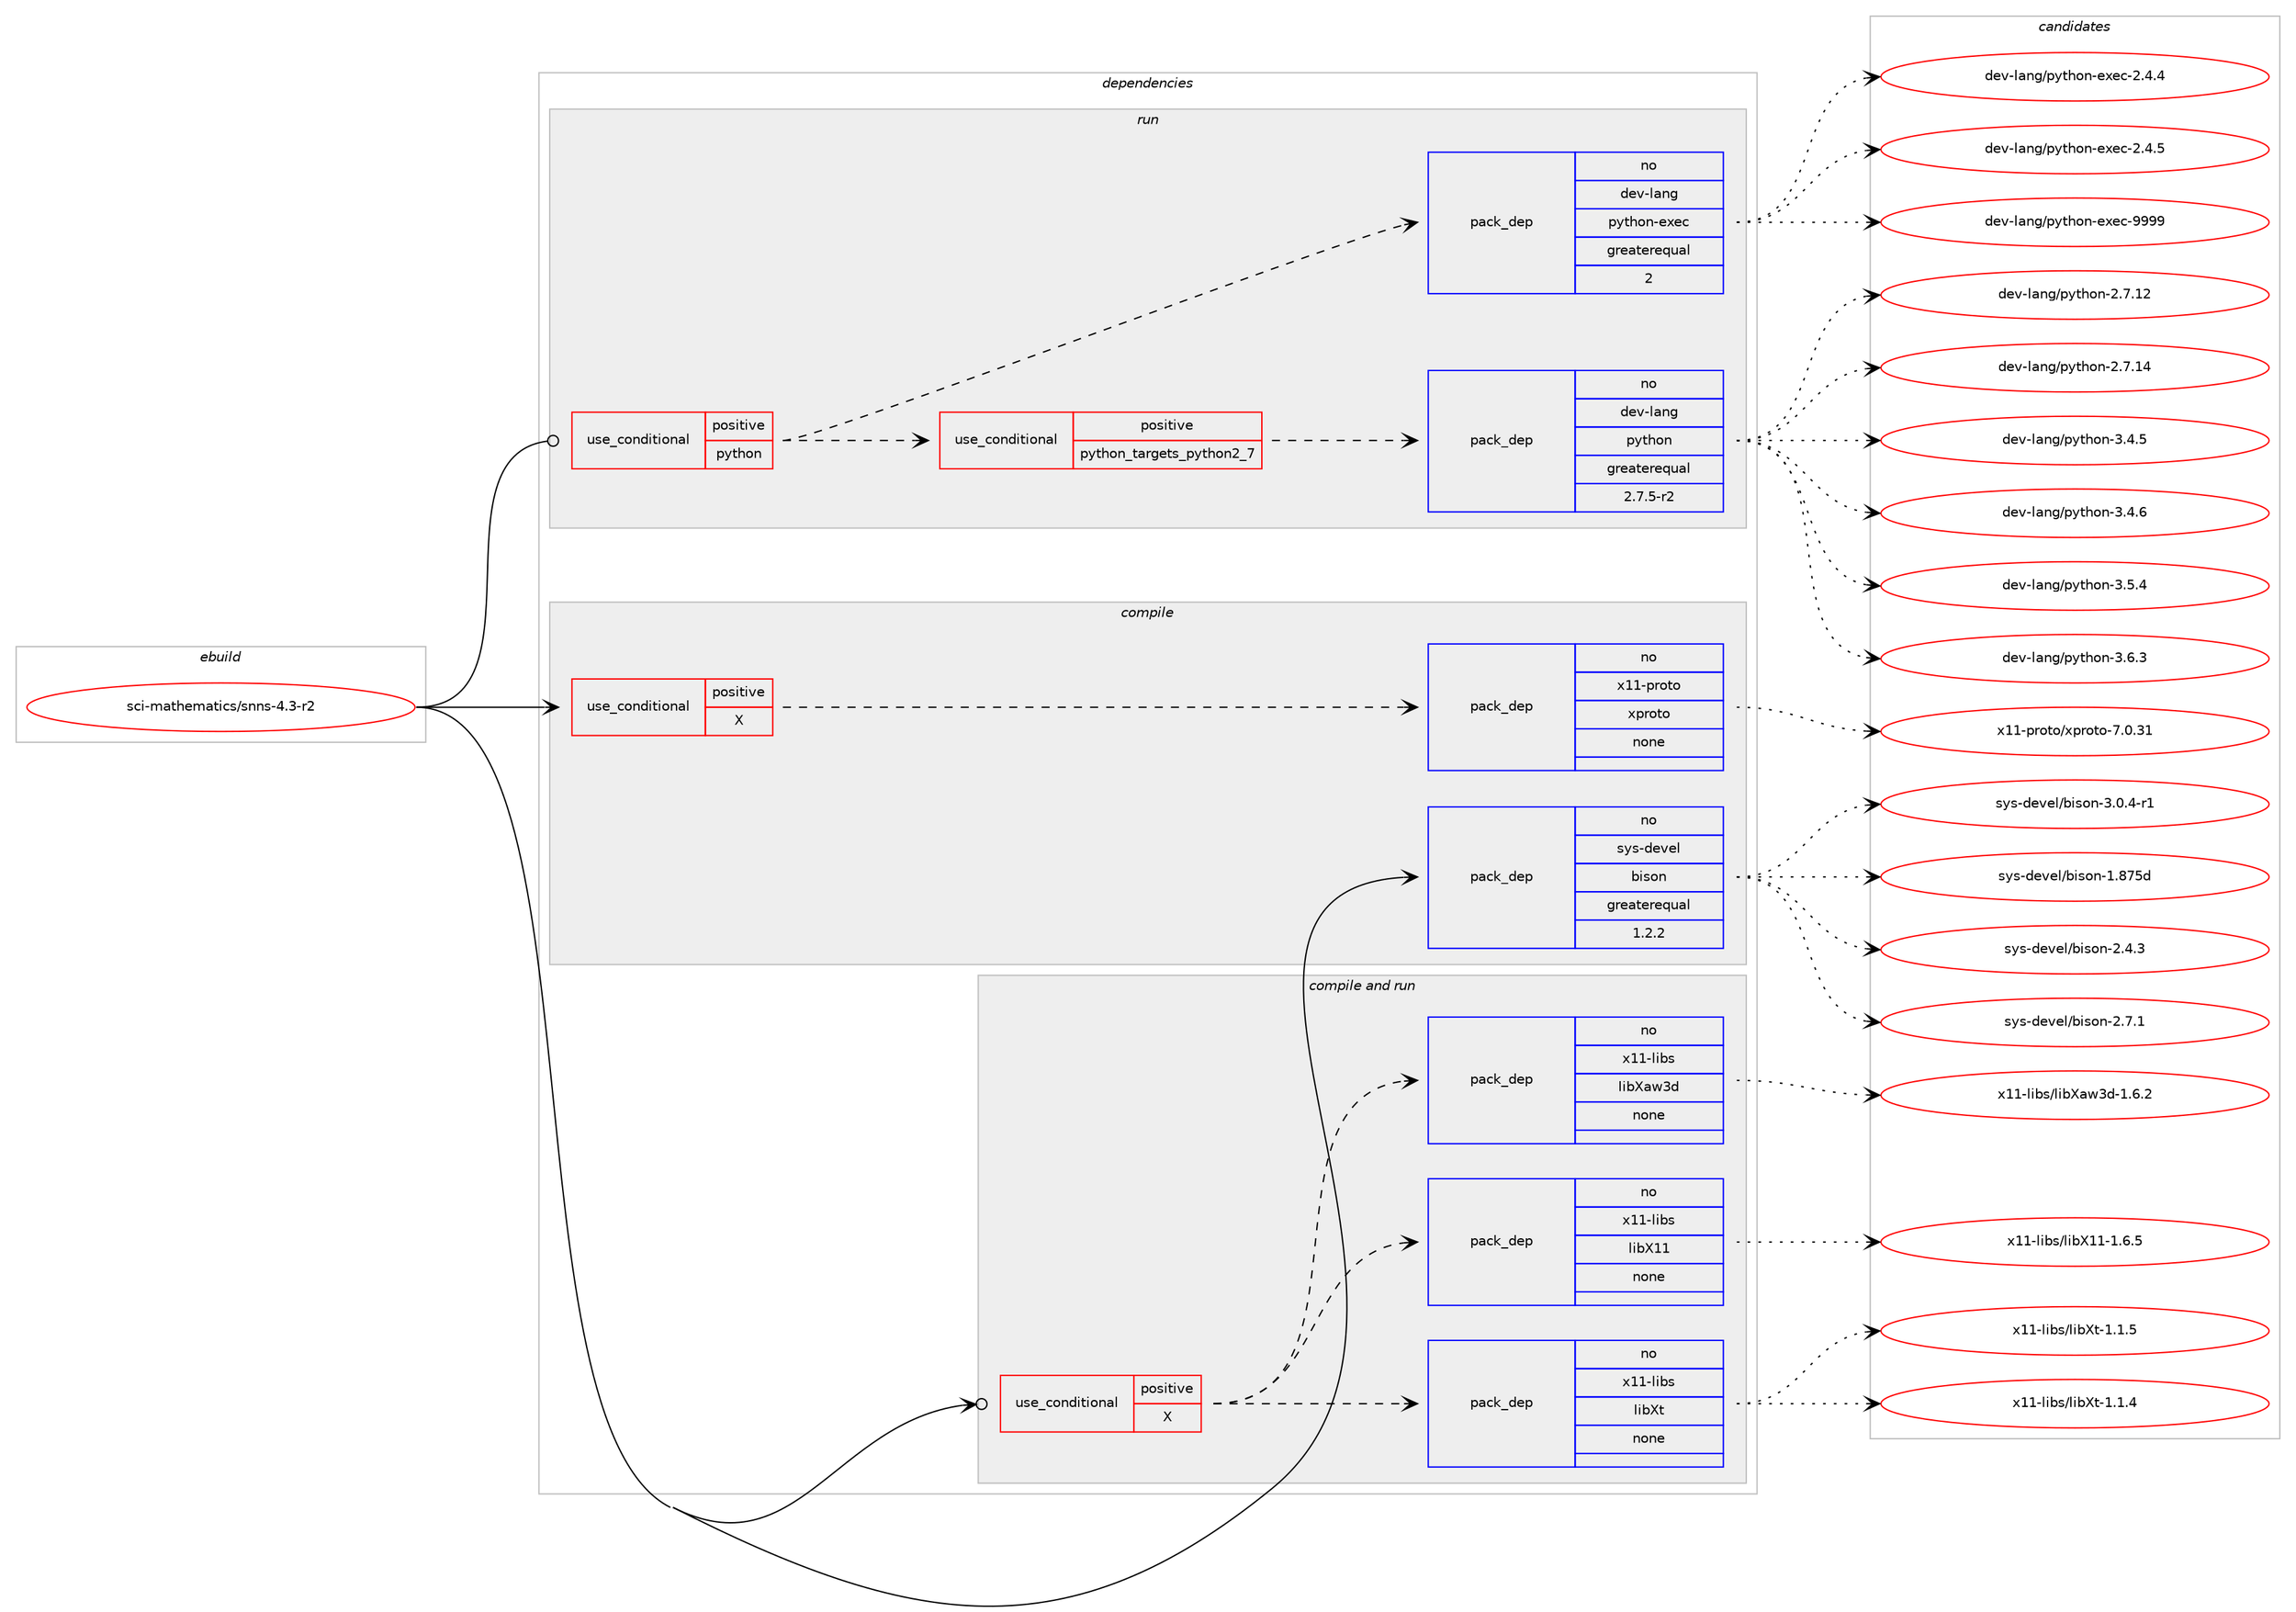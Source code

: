 digraph prolog {

# *************
# Graph options
# *************

newrank=true;
concentrate=true;
compound=true;
graph [rankdir=LR,fontname=Helvetica,fontsize=10,ranksep=1.5];#, ranksep=2.5, nodesep=0.2];
edge  [arrowhead=vee];
node  [fontname=Helvetica,fontsize=10];

# **********
# The ebuild
# **********

subgraph cluster_leftcol {
color=gray;
rank=same;
label=<<i>ebuild</i>>;
id [label="sci-mathematics/snns-4.3-r2", color=red, width=4, href="../sci-mathematics/snns-4.3-r2.svg"];
}

# ****************
# The dependencies
# ****************

subgraph cluster_midcol {
color=gray;
label=<<i>dependencies</i>>;
subgraph cluster_compile {
fillcolor="#eeeeee";
style=filled;
label=<<i>compile</i>>;
subgraph cond111725 {
dependency456921 [label=<<TABLE BORDER="0" CELLBORDER="1" CELLSPACING="0" CELLPADDING="4"><TR><TD ROWSPAN="3" CELLPADDING="10">use_conditional</TD></TR><TR><TD>positive</TD></TR><TR><TD>X</TD></TR></TABLE>>, shape=none, color=red];
subgraph pack337201 {
dependency456922 [label=<<TABLE BORDER="0" CELLBORDER="1" CELLSPACING="0" CELLPADDING="4" WIDTH="220"><TR><TD ROWSPAN="6" CELLPADDING="30">pack_dep</TD></TR><TR><TD WIDTH="110">no</TD></TR><TR><TD>x11-proto</TD></TR><TR><TD>xproto</TD></TR><TR><TD>none</TD></TR><TR><TD></TD></TR></TABLE>>, shape=none, color=blue];
}
dependency456921:e -> dependency456922:w [weight=20,style="dashed",arrowhead="vee"];
}
id:e -> dependency456921:w [weight=20,style="solid",arrowhead="vee"];
subgraph pack337202 {
dependency456923 [label=<<TABLE BORDER="0" CELLBORDER="1" CELLSPACING="0" CELLPADDING="4" WIDTH="220"><TR><TD ROWSPAN="6" CELLPADDING="30">pack_dep</TD></TR><TR><TD WIDTH="110">no</TD></TR><TR><TD>sys-devel</TD></TR><TR><TD>bison</TD></TR><TR><TD>greaterequal</TD></TR><TR><TD>1.2.2</TD></TR></TABLE>>, shape=none, color=blue];
}
id:e -> dependency456923:w [weight=20,style="solid",arrowhead="vee"];
}
subgraph cluster_compileandrun {
fillcolor="#eeeeee";
style=filled;
label=<<i>compile and run</i>>;
subgraph cond111726 {
dependency456924 [label=<<TABLE BORDER="0" CELLBORDER="1" CELLSPACING="0" CELLPADDING="4"><TR><TD ROWSPAN="3" CELLPADDING="10">use_conditional</TD></TR><TR><TD>positive</TD></TR><TR><TD>X</TD></TR></TABLE>>, shape=none, color=red];
subgraph pack337203 {
dependency456925 [label=<<TABLE BORDER="0" CELLBORDER="1" CELLSPACING="0" CELLPADDING="4" WIDTH="220"><TR><TD ROWSPAN="6" CELLPADDING="30">pack_dep</TD></TR><TR><TD WIDTH="110">no</TD></TR><TR><TD>x11-libs</TD></TR><TR><TD>libX11</TD></TR><TR><TD>none</TD></TR><TR><TD></TD></TR></TABLE>>, shape=none, color=blue];
}
dependency456924:e -> dependency456925:w [weight=20,style="dashed",arrowhead="vee"];
subgraph pack337204 {
dependency456926 [label=<<TABLE BORDER="0" CELLBORDER="1" CELLSPACING="0" CELLPADDING="4" WIDTH="220"><TR><TD ROWSPAN="6" CELLPADDING="30">pack_dep</TD></TR><TR><TD WIDTH="110">no</TD></TR><TR><TD>x11-libs</TD></TR><TR><TD>libXaw3d</TD></TR><TR><TD>none</TD></TR><TR><TD></TD></TR></TABLE>>, shape=none, color=blue];
}
dependency456924:e -> dependency456926:w [weight=20,style="dashed",arrowhead="vee"];
subgraph pack337205 {
dependency456927 [label=<<TABLE BORDER="0" CELLBORDER="1" CELLSPACING="0" CELLPADDING="4" WIDTH="220"><TR><TD ROWSPAN="6" CELLPADDING="30">pack_dep</TD></TR><TR><TD WIDTH="110">no</TD></TR><TR><TD>x11-libs</TD></TR><TR><TD>libXt</TD></TR><TR><TD>none</TD></TR><TR><TD></TD></TR></TABLE>>, shape=none, color=blue];
}
dependency456924:e -> dependency456927:w [weight=20,style="dashed",arrowhead="vee"];
}
id:e -> dependency456924:w [weight=20,style="solid",arrowhead="odotvee"];
}
subgraph cluster_run {
fillcolor="#eeeeee";
style=filled;
label=<<i>run</i>>;
subgraph cond111727 {
dependency456928 [label=<<TABLE BORDER="0" CELLBORDER="1" CELLSPACING="0" CELLPADDING="4"><TR><TD ROWSPAN="3" CELLPADDING="10">use_conditional</TD></TR><TR><TD>positive</TD></TR><TR><TD>python</TD></TR></TABLE>>, shape=none, color=red];
subgraph cond111728 {
dependency456929 [label=<<TABLE BORDER="0" CELLBORDER="1" CELLSPACING="0" CELLPADDING="4"><TR><TD ROWSPAN="3" CELLPADDING="10">use_conditional</TD></TR><TR><TD>positive</TD></TR><TR><TD>python_targets_python2_7</TD></TR></TABLE>>, shape=none, color=red];
subgraph pack337206 {
dependency456930 [label=<<TABLE BORDER="0" CELLBORDER="1" CELLSPACING="0" CELLPADDING="4" WIDTH="220"><TR><TD ROWSPAN="6" CELLPADDING="30">pack_dep</TD></TR><TR><TD WIDTH="110">no</TD></TR><TR><TD>dev-lang</TD></TR><TR><TD>python</TD></TR><TR><TD>greaterequal</TD></TR><TR><TD>2.7.5-r2</TD></TR></TABLE>>, shape=none, color=blue];
}
dependency456929:e -> dependency456930:w [weight=20,style="dashed",arrowhead="vee"];
}
dependency456928:e -> dependency456929:w [weight=20,style="dashed",arrowhead="vee"];
subgraph pack337207 {
dependency456931 [label=<<TABLE BORDER="0" CELLBORDER="1" CELLSPACING="0" CELLPADDING="4" WIDTH="220"><TR><TD ROWSPAN="6" CELLPADDING="30">pack_dep</TD></TR><TR><TD WIDTH="110">no</TD></TR><TR><TD>dev-lang</TD></TR><TR><TD>python-exec</TD></TR><TR><TD>greaterequal</TD></TR><TR><TD>2</TD></TR></TABLE>>, shape=none, color=blue];
}
dependency456928:e -> dependency456931:w [weight=20,style="dashed",arrowhead="vee"];
}
id:e -> dependency456928:w [weight=20,style="solid",arrowhead="odot"];
}
}

# **************
# The candidates
# **************

subgraph cluster_choices {
rank=same;
color=gray;
label=<<i>candidates</i>>;

subgraph choice337201 {
color=black;
nodesep=1;
choice1204949451121141111161114712011211411111611145554648465149 [label="x11-proto/xproto-7.0.31", color=red, width=4,href="../x11-proto/xproto-7.0.31.svg"];
dependency456922:e -> choice1204949451121141111161114712011211411111611145554648465149:w [style=dotted,weight="100"];
}
subgraph choice337202 {
color=black;
nodesep=1;
choice115121115451001011181011084798105115111110454946565553100 [label="sys-devel/bison-1.875d", color=red, width=4,href="../sys-devel/bison-1.875d.svg"];
choice115121115451001011181011084798105115111110455046524651 [label="sys-devel/bison-2.4.3", color=red, width=4,href="../sys-devel/bison-2.4.3.svg"];
choice115121115451001011181011084798105115111110455046554649 [label="sys-devel/bison-2.7.1", color=red, width=4,href="../sys-devel/bison-2.7.1.svg"];
choice1151211154510010111810110847981051151111104551464846524511449 [label="sys-devel/bison-3.0.4-r1", color=red, width=4,href="../sys-devel/bison-3.0.4-r1.svg"];
dependency456923:e -> choice115121115451001011181011084798105115111110454946565553100:w [style=dotted,weight="100"];
dependency456923:e -> choice115121115451001011181011084798105115111110455046524651:w [style=dotted,weight="100"];
dependency456923:e -> choice115121115451001011181011084798105115111110455046554649:w [style=dotted,weight="100"];
dependency456923:e -> choice1151211154510010111810110847981051151111104551464846524511449:w [style=dotted,weight="100"];
}
subgraph choice337203 {
color=black;
nodesep=1;
choice120494945108105981154710810598884949454946544653 [label="x11-libs/libX11-1.6.5", color=red, width=4,href="../x11-libs/libX11-1.6.5.svg"];
dependency456925:e -> choice120494945108105981154710810598884949454946544653:w [style=dotted,weight="100"];
}
subgraph choice337204 {
color=black;
nodesep=1;
choice120494945108105981154710810598889711951100454946544650 [label="x11-libs/libXaw3d-1.6.2", color=red, width=4,href="../x11-libs/libXaw3d-1.6.2.svg"];
dependency456926:e -> choice120494945108105981154710810598889711951100454946544650:w [style=dotted,weight="100"];
}
subgraph choice337205 {
color=black;
nodesep=1;
choice12049494510810598115471081059888116454946494652 [label="x11-libs/libXt-1.1.4", color=red, width=4,href="../x11-libs/libXt-1.1.4.svg"];
choice12049494510810598115471081059888116454946494653 [label="x11-libs/libXt-1.1.5", color=red, width=4,href="../x11-libs/libXt-1.1.5.svg"];
dependency456927:e -> choice12049494510810598115471081059888116454946494652:w [style=dotted,weight="100"];
dependency456927:e -> choice12049494510810598115471081059888116454946494653:w [style=dotted,weight="100"];
}
subgraph choice337206 {
color=black;
nodesep=1;
choice10010111845108971101034711212111610411111045504655464950 [label="dev-lang/python-2.7.12", color=red, width=4,href="../dev-lang/python-2.7.12.svg"];
choice10010111845108971101034711212111610411111045504655464952 [label="dev-lang/python-2.7.14", color=red, width=4,href="../dev-lang/python-2.7.14.svg"];
choice100101118451089711010347112121116104111110455146524653 [label="dev-lang/python-3.4.5", color=red, width=4,href="../dev-lang/python-3.4.5.svg"];
choice100101118451089711010347112121116104111110455146524654 [label="dev-lang/python-3.4.6", color=red, width=4,href="../dev-lang/python-3.4.6.svg"];
choice100101118451089711010347112121116104111110455146534652 [label="dev-lang/python-3.5.4", color=red, width=4,href="../dev-lang/python-3.5.4.svg"];
choice100101118451089711010347112121116104111110455146544651 [label="dev-lang/python-3.6.3", color=red, width=4,href="../dev-lang/python-3.6.3.svg"];
dependency456930:e -> choice10010111845108971101034711212111610411111045504655464950:w [style=dotted,weight="100"];
dependency456930:e -> choice10010111845108971101034711212111610411111045504655464952:w [style=dotted,weight="100"];
dependency456930:e -> choice100101118451089711010347112121116104111110455146524653:w [style=dotted,weight="100"];
dependency456930:e -> choice100101118451089711010347112121116104111110455146524654:w [style=dotted,weight="100"];
dependency456930:e -> choice100101118451089711010347112121116104111110455146534652:w [style=dotted,weight="100"];
dependency456930:e -> choice100101118451089711010347112121116104111110455146544651:w [style=dotted,weight="100"];
}
subgraph choice337207 {
color=black;
nodesep=1;
choice1001011184510897110103471121211161041111104510112010199455046524652 [label="dev-lang/python-exec-2.4.4", color=red, width=4,href="../dev-lang/python-exec-2.4.4.svg"];
choice1001011184510897110103471121211161041111104510112010199455046524653 [label="dev-lang/python-exec-2.4.5", color=red, width=4,href="../dev-lang/python-exec-2.4.5.svg"];
choice10010111845108971101034711212111610411111045101120101994557575757 [label="dev-lang/python-exec-9999", color=red, width=4,href="../dev-lang/python-exec-9999.svg"];
dependency456931:e -> choice1001011184510897110103471121211161041111104510112010199455046524652:w [style=dotted,weight="100"];
dependency456931:e -> choice1001011184510897110103471121211161041111104510112010199455046524653:w [style=dotted,weight="100"];
dependency456931:e -> choice10010111845108971101034711212111610411111045101120101994557575757:w [style=dotted,weight="100"];
}
}

}
